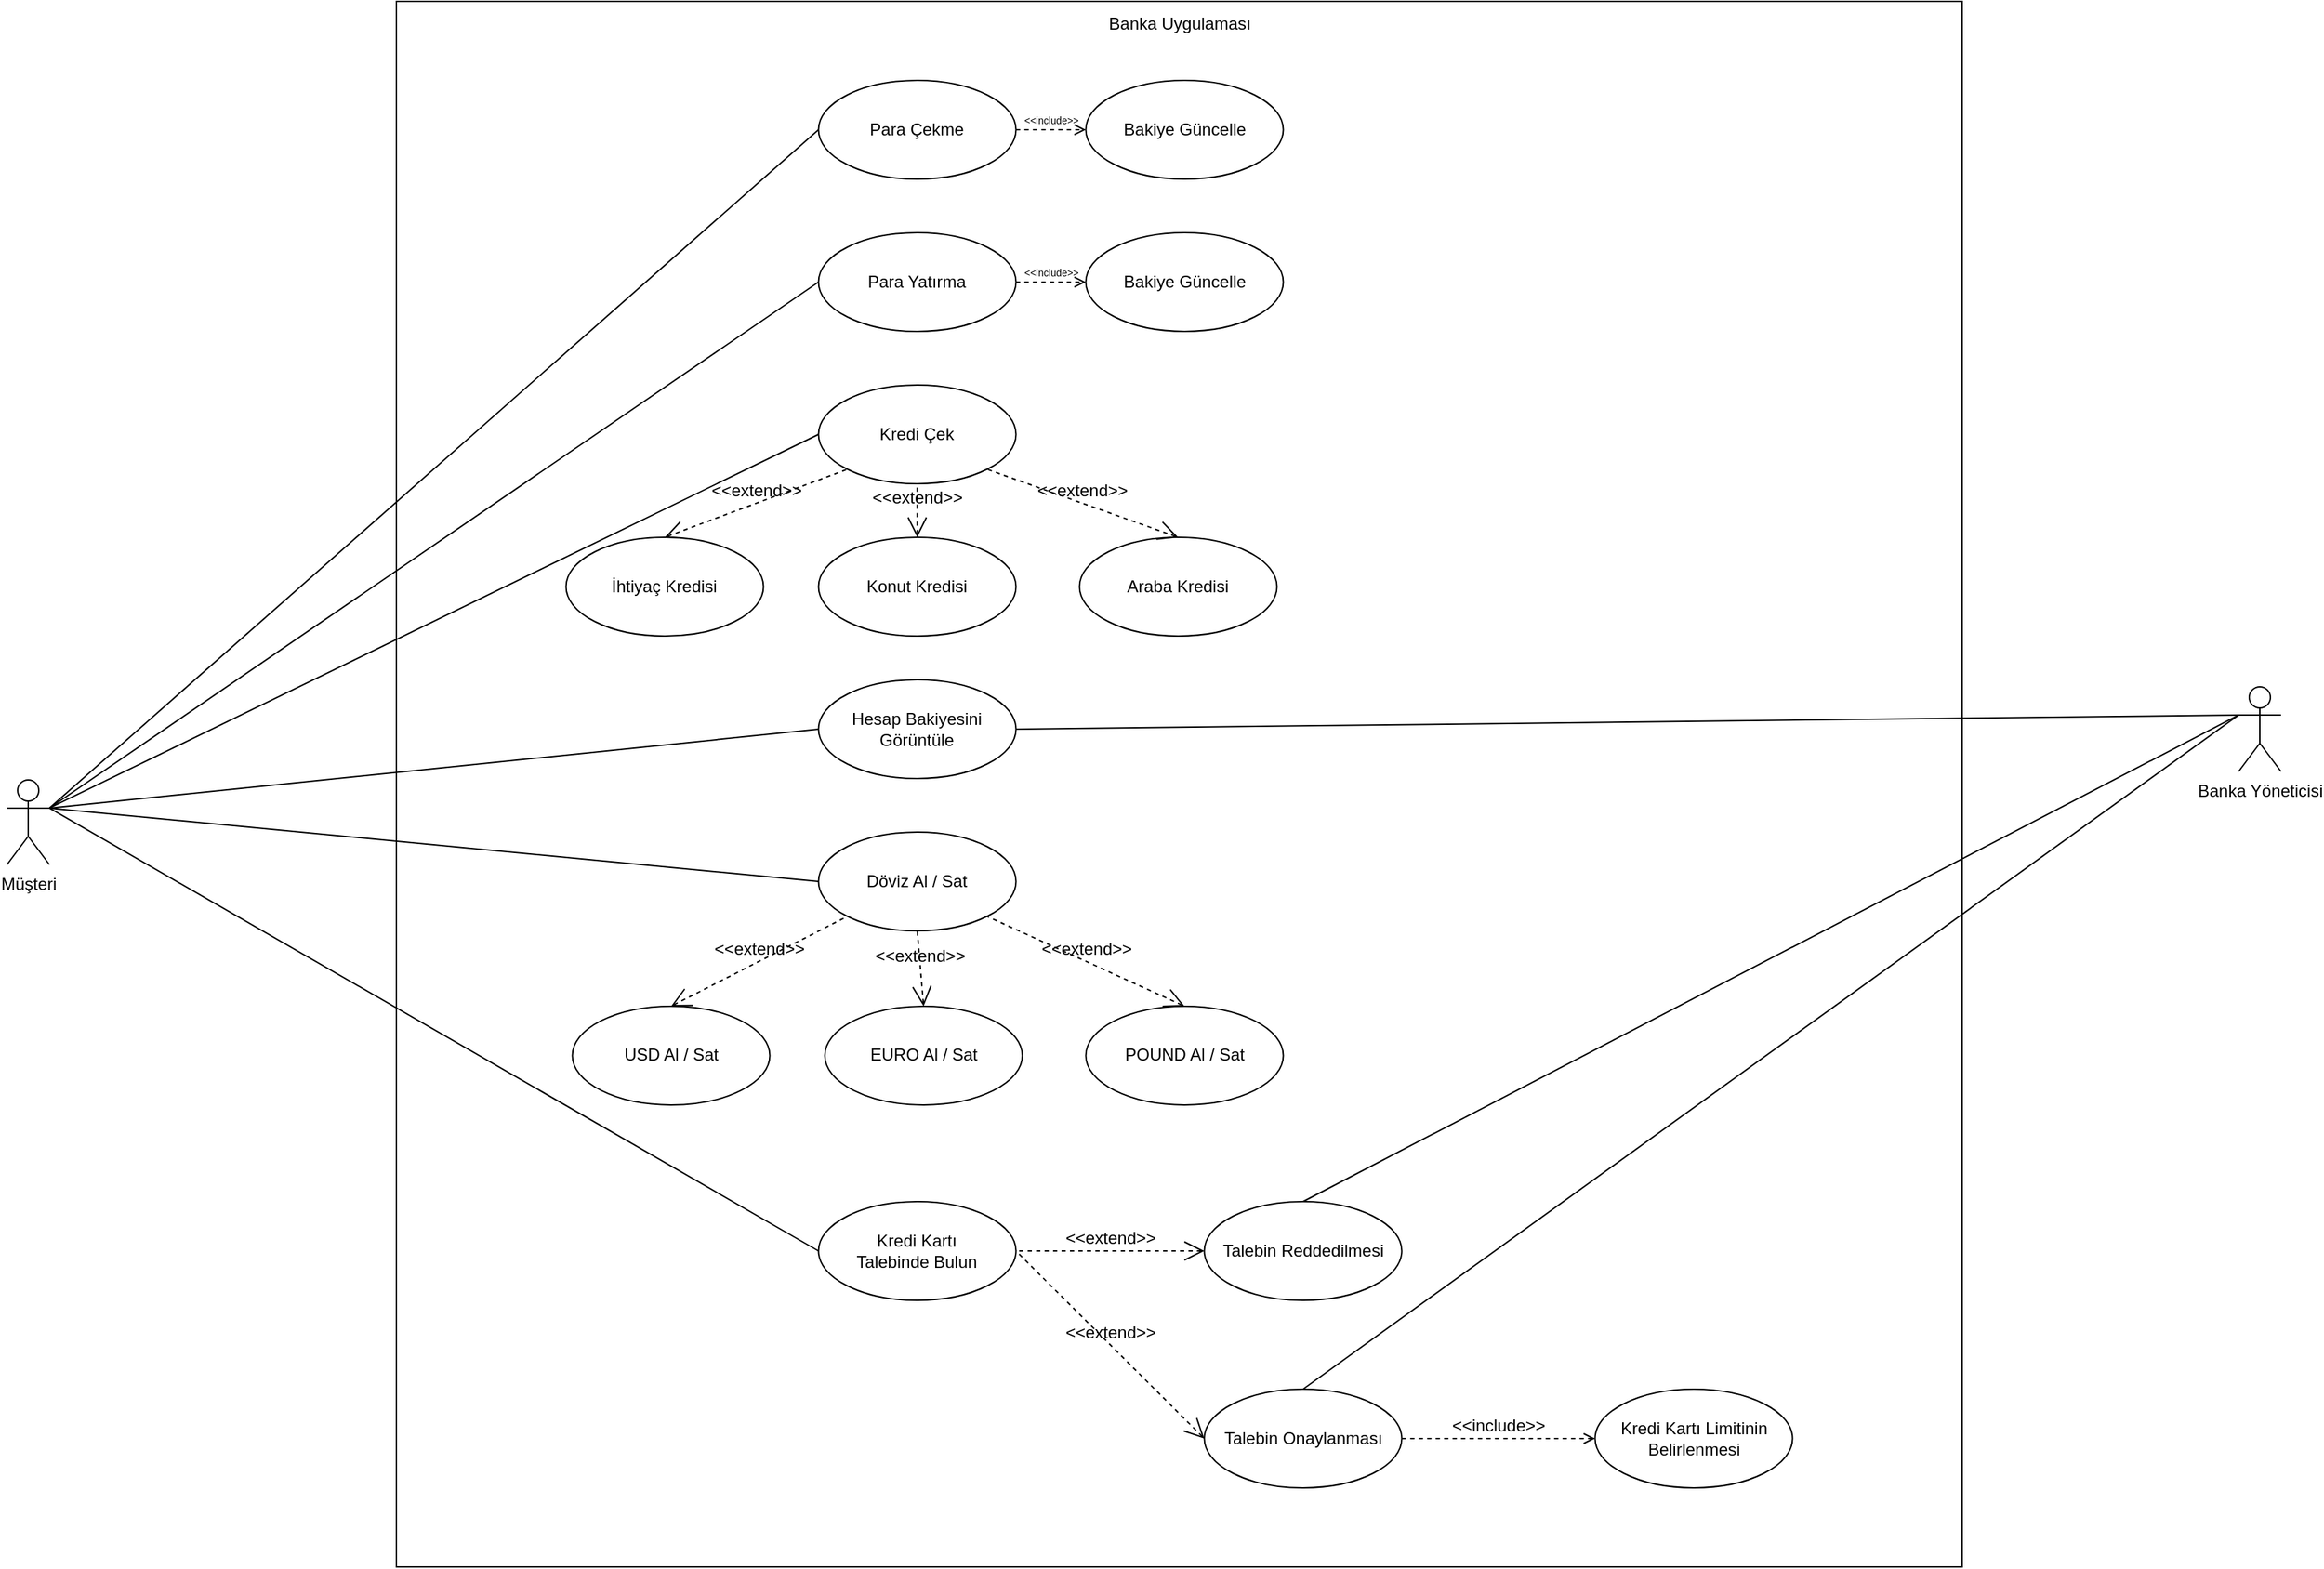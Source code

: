 <mxfile version="18.1.1" type="github">
  <diagram id="D0PdzbdS5ywPubtTMObV" name="Page-1">
    <mxGraphModel dx="2905" dy="2885" grid="0" gridSize="10" guides="1" tooltips="1" connect="1" arrows="1" fold="1" page="0" pageScale="1" pageWidth="827" pageHeight="1169" math="0" shadow="0">
      <root>
        <mxCell id="0" />
        <mxCell id="1" parent="0" />
        <mxCell id="44_cvx2aGd4Uje0POpSN-17" value="" style="whiteSpace=wrap;html=1;aspect=fixed;fontSize=12;" vertex="1" parent="1">
          <mxGeometry x="-49" y="-812" width="1110" height="1110" as="geometry" />
        </mxCell>
        <mxCell id="44_cvx2aGd4Uje0POpSN-11" value="Müşteri" style="shape=umlActor;html=1;verticalLabelPosition=bottom;verticalAlign=top;align=center;fontSize=12;" vertex="1" parent="1">
          <mxGeometry x="-325" y="-260" width="30" height="60" as="geometry" />
        </mxCell>
        <mxCell id="44_cvx2aGd4Uje0POpSN-12" value="Kredi Çek" style="ellipse;whiteSpace=wrap;html=1;fontSize=12;" vertex="1" parent="1">
          <mxGeometry x="250.25" y="-540" width="140" height="70" as="geometry" />
        </mxCell>
        <mxCell id="44_cvx2aGd4Uje0POpSN-13" value="&amp;lt;&amp;lt;extend&amp;gt;&amp;gt;" style="edgeStyle=none;html=1;startArrow=open;endArrow=none;startSize=12;verticalAlign=bottom;dashed=1;labelBackgroundColor=none;rounded=0;fontSize=12;entryX=0;entryY=1;entryDx=0;entryDy=0;exitX=0.5;exitY=0;exitDx=0;exitDy=0;" edge="1" parent="1" source="44_cvx2aGd4Uje0POpSN-25" target="44_cvx2aGd4Uje0POpSN-12">
          <mxGeometry width="160" relative="1" as="geometry">
            <mxPoint x="107.25" y="-468" as="sourcePoint" />
            <mxPoint x="267.25" y="-468" as="targetPoint" />
          </mxGeometry>
        </mxCell>
        <mxCell id="44_cvx2aGd4Uje0POpSN-14" value="&amp;lt;&amp;lt;include&amp;gt;&amp;gt;" style="edgeStyle=none;html=1;endArrow=open;verticalAlign=bottom;dashed=1;labelBackgroundColor=none;rounded=0;fontSize=7;exitX=1;exitY=0.5;exitDx=0;exitDy=0;entryX=0;entryY=0.5;entryDx=0;entryDy=0;" edge="1" parent="1" source="44_cvx2aGd4Uje0POpSN-35" target="44_cvx2aGd4Uje0POpSN-58">
          <mxGeometry width="160" relative="1" as="geometry">
            <mxPoint x="537.75" y="-910" as="sourcePoint" />
            <mxPoint x="697.75" y="-910" as="targetPoint" />
          </mxGeometry>
        </mxCell>
        <mxCell id="44_cvx2aGd4Uje0POpSN-18" value="Banka Uygulaması" style="text;html=1;align=center;verticalAlign=middle;resizable=0;points=[];autosize=1;fontSize=12;" vertex="1" parent="1">
          <mxGeometry x="450.5" y="-805" width="111" height="18" as="geometry" />
        </mxCell>
        <mxCell id="44_cvx2aGd4Uje0POpSN-25" value="İhtiyaç Kredisi" style="ellipse;whiteSpace=wrap;html=1;fontSize=12;" vertex="1" parent="1">
          <mxGeometry x="71.25" y="-432" width="140" height="70" as="geometry" />
        </mxCell>
        <mxCell id="44_cvx2aGd4Uje0POpSN-26" value="Konut Kredisi" style="ellipse;whiteSpace=wrap;html=1;fontSize=12;" vertex="1" parent="1">
          <mxGeometry x="250.25" y="-432" width="140" height="70" as="geometry" />
        </mxCell>
        <mxCell id="44_cvx2aGd4Uje0POpSN-27" value="Araba Kredisi" style="ellipse;whiteSpace=wrap;html=1;fontSize=12;" vertex="1" parent="1">
          <mxGeometry x="435.25" y="-432" width="140" height="70" as="geometry" />
        </mxCell>
        <mxCell id="44_cvx2aGd4Uje0POpSN-29" value="" style="endArrow=none;html=1;rounded=0;fontSize=12;exitX=1;exitY=0.333;exitDx=0;exitDy=0;exitPerimeter=0;entryX=0;entryY=0.5;entryDx=0;entryDy=0;" edge="1" parent="1" source="44_cvx2aGd4Uje0POpSN-11" target="44_cvx2aGd4Uje0POpSN-12">
          <mxGeometry width="50" height="50" relative="1" as="geometry">
            <mxPoint x="256" y="-516" as="sourcePoint" />
            <mxPoint x="306" y="-566" as="targetPoint" />
          </mxGeometry>
        </mxCell>
        <mxCell id="44_cvx2aGd4Uje0POpSN-33" value="&amp;lt;&amp;lt;extend&amp;gt;&amp;gt;" style="edgeStyle=none;html=1;startArrow=open;endArrow=none;startSize=12;verticalAlign=bottom;dashed=1;labelBackgroundColor=none;rounded=0;fontSize=12;entryX=0.5;entryY=1;entryDx=0;entryDy=0;exitX=0.5;exitY=0;exitDx=0;exitDy=0;" edge="1" parent="1" source="44_cvx2aGd4Uje0POpSN-26" target="44_cvx2aGd4Uje0POpSN-12">
          <mxGeometry width="160" relative="1" as="geometry">
            <mxPoint x="151.25" y="-422" as="sourcePoint" />
            <mxPoint x="247.331" y="-498.464" as="targetPoint" />
          </mxGeometry>
        </mxCell>
        <mxCell id="44_cvx2aGd4Uje0POpSN-34" value="&amp;lt;&amp;lt;extend&amp;gt;&amp;gt;" style="edgeStyle=none;html=1;startArrow=open;endArrow=none;startSize=12;verticalAlign=bottom;dashed=1;labelBackgroundColor=none;rounded=0;fontSize=12;entryX=1;entryY=1;entryDx=0;entryDy=0;exitX=0.5;exitY=0;exitDx=0;exitDy=0;" edge="1" parent="1" source="44_cvx2aGd4Uje0POpSN-27" target="44_cvx2aGd4Uje0POpSN-12">
          <mxGeometry width="160" relative="1" as="geometry">
            <mxPoint x="423.25" y="-448.5" as="sourcePoint" />
            <mxPoint x="390.25" y="-514.5" as="targetPoint" />
          </mxGeometry>
        </mxCell>
        <mxCell id="44_cvx2aGd4Uje0POpSN-35" value="Para Çekme" style="ellipse;whiteSpace=wrap;html=1;fontSize=12;" vertex="1" parent="1">
          <mxGeometry x="250.25" y="-756" width="140" height="70" as="geometry" />
        </mxCell>
        <mxCell id="44_cvx2aGd4Uje0POpSN-36" value="Para Yatırma" style="ellipse;whiteSpace=wrap;html=1;fontSize=12;" vertex="1" parent="1">
          <mxGeometry x="250.25" y="-648" width="140" height="70" as="geometry" />
        </mxCell>
        <mxCell id="44_cvx2aGd4Uje0POpSN-38" value="Banka Yöneticisi" style="shape=umlActor;html=1;verticalLabelPosition=bottom;verticalAlign=top;align=center;fontSize=12;" vertex="1" parent="1">
          <mxGeometry x="1257" y="-326" width="30" height="60" as="geometry" />
        </mxCell>
        <mxCell id="44_cvx2aGd4Uje0POpSN-39" value="Hesap Bakiyesini Görüntüle" style="ellipse;whiteSpace=wrap;html=1;fontSize=12;" vertex="1" parent="1">
          <mxGeometry x="250.25" y="-331" width="140" height="70" as="geometry" />
        </mxCell>
        <mxCell id="44_cvx2aGd4Uje0POpSN-40" value="Döviz Al / Sat" style="ellipse;whiteSpace=wrap;html=1;fontSize=12;" vertex="1" parent="1">
          <mxGeometry x="250.25" y="-223" width="140" height="70" as="geometry" />
        </mxCell>
        <mxCell id="44_cvx2aGd4Uje0POpSN-43" value="&amp;lt;&amp;lt;extend&amp;gt;&amp;gt;" style="edgeStyle=none;html=1;startArrow=open;endArrow=none;startSize=12;verticalAlign=bottom;dashed=1;labelBackgroundColor=none;rounded=0;fontSize=12;entryX=0;entryY=1;entryDx=0;entryDy=0;exitX=0.5;exitY=0;exitDx=0;exitDy=0;" edge="1" parent="1" source="44_cvx2aGd4Uje0POpSN-44" target="44_cvx2aGd4Uje0POpSN-40">
          <mxGeometry width="160" relative="1" as="geometry">
            <mxPoint x="111.75" y="-135.54" as="sourcePoint" />
            <mxPoint x="274.831" y="-148.004" as="targetPoint" />
          </mxGeometry>
        </mxCell>
        <mxCell id="44_cvx2aGd4Uje0POpSN-44" value="USD Al / Sat" style="ellipse;whiteSpace=wrap;html=1;fontSize=12;" vertex="1" parent="1">
          <mxGeometry x="75.75" y="-99.54" width="140" height="70" as="geometry" />
        </mxCell>
        <mxCell id="44_cvx2aGd4Uje0POpSN-45" value="EURO Al / Sat" style="ellipse;whiteSpace=wrap;html=1;fontSize=12;" vertex="1" parent="1">
          <mxGeometry x="254.75" y="-99.54" width="140" height="70" as="geometry" />
        </mxCell>
        <mxCell id="44_cvx2aGd4Uje0POpSN-46" value="POUND Al / Sat" style="ellipse;whiteSpace=wrap;html=1;fontSize=12;" vertex="1" parent="1">
          <mxGeometry x="439.75" y="-99.54" width="140" height="70" as="geometry" />
        </mxCell>
        <mxCell id="44_cvx2aGd4Uje0POpSN-47" value="&amp;lt;&amp;lt;extend&amp;gt;&amp;gt;" style="edgeStyle=none;html=1;startArrow=open;endArrow=none;startSize=12;verticalAlign=bottom;dashed=1;labelBackgroundColor=none;rounded=0;fontSize=12;entryX=0.5;entryY=1;entryDx=0;entryDy=0;exitX=0.5;exitY=0;exitDx=0;exitDy=0;" edge="1" parent="1" source="44_cvx2aGd4Uje0POpSN-45" target="44_cvx2aGd4Uje0POpSN-40">
          <mxGeometry width="160" relative="1" as="geometry">
            <mxPoint x="155.75" y="-89.54" as="sourcePoint" />
            <mxPoint x="324.75" y="-137.54" as="targetPoint" />
          </mxGeometry>
        </mxCell>
        <mxCell id="44_cvx2aGd4Uje0POpSN-48" value="&amp;lt;&amp;lt;extend&amp;gt;&amp;gt;" style="edgeStyle=none;html=1;startArrow=open;endArrow=none;startSize=12;verticalAlign=bottom;dashed=1;labelBackgroundColor=none;rounded=0;fontSize=12;entryX=1;entryY=1;entryDx=0;entryDy=0;exitX=0.5;exitY=0;exitDx=0;exitDy=0;" edge="1" parent="1" source="44_cvx2aGd4Uje0POpSN-46" target="44_cvx2aGd4Uje0POpSN-40">
          <mxGeometry width="160" relative="1" as="geometry">
            <mxPoint x="427.75" y="-116.04" as="sourcePoint" />
            <mxPoint x="374.669" y="-148.004" as="targetPoint" />
          </mxGeometry>
        </mxCell>
        <mxCell id="44_cvx2aGd4Uje0POpSN-49" value="" style="endArrow=none;html=1;rounded=0;fontSize=12;exitX=1;exitY=0.333;exitDx=0;exitDy=0;exitPerimeter=0;entryX=0;entryY=0.5;entryDx=0;entryDy=0;" edge="1" parent="1" source="44_cvx2aGd4Uje0POpSN-11" target="44_cvx2aGd4Uje0POpSN-35">
          <mxGeometry width="50" height="50" relative="1" as="geometry">
            <mxPoint x="81" y="-625" as="sourcePoint" />
            <mxPoint x="131" y="-675" as="targetPoint" />
          </mxGeometry>
        </mxCell>
        <mxCell id="44_cvx2aGd4Uje0POpSN-50" value="" style="endArrow=none;html=1;rounded=0;fontSize=12;exitX=1;exitY=0.333;exitDx=0;exitDy=0;exitPerimeter=0;entryX=0;entryY=0.5;entryDx=0;entryDy=0;" edge="1" parent="1" source="44_cvx2aGd4Uje0POpSN-11" target="44_cvx2aGd4Uje0POpSN-36">
          <mxGeometry width="50" height="50" relative="1" as="geometry">
            <mxPoint x="-88" y="-386.5" as="sourcePoint" />
            <mxPoint x="313.5" y="-695" as="targetPoint" />
          </mxGeometry>
        </mxCell>
        <mxCell id="44_cvx2aGd4Uje0POpSN-52" value="" style="endArrow=none;html=1;rounded=0;fontSize=12;entryX=0;entryY=0.5;entryDx=0;entryDy=0;exitX=1;exitY=0.333;exitDx=0;exitDy=0;exitPerimeter=0;" edge="1" parent="1" source="44_cvx2aGd4Uje0POpSN-11" target="44_cvx2aGd4Uje0POpSN-39">
          <mxGeometry width="50" height="50" relative="1" as="geometry">
            <mxPoint x="222" y="-229" as="sourcePoint" />
            <mxPoint x="272" y="-279" as="targetPoint" />
          </mxGeometry>
        </mxCell>
        <mxCell id="44_cvx2aGd4Uje0POpSN-54" value="" style="endArrow=none;html=1;rounded=0;fontSize=12;exitX=1;exitY=0.333;exitDx=0;exitDy=0;exitPerimeter=0;entryX=0;entryY=0.5;entryDx=0;entryDy=0;" edge="1" parent="1" source="44_cvx2aGd4Uje0POpSN-11" target="44_cvx2aGd4Uje0POpSN-40">
          <mxGeometry width="50" height="50" relative="1" as="geometry">
            <mxPoint x="-88" y="-386.5" as="sourcePoint" />
            <mxPoint x="313.5" y="-270" as="targetPoint" />
          </mxGeometry>
        </mxCell>
        <mxCell id="44_cvx2aGd4Uje0POpSN-55" value="" style="endArrow=none;html=1;rounded=0;fontSize=12;exitX=1;exitY=0.5;exitDx=0;exitDy=0;entryX=0;entryY=0.333;entryDx=0;entryDy=0;entryPerimeter=0;" edge="1" parent="1" source="44_cvx2aGd4Uje0POpSN-39" target="44_cvx2aGd4Uje0POpSN-38">
          <mxGeometry width="50" height="50" relative="1" as="geometry">
            <mxPoint x="512" y="-525" as="sourcePoint" />
            <mxPoint x="562" y="-575" as="targetPoint" />
          </mxGeometry>
        </mxCell>
        <mxCell id="44_cvx2aGd4Uje0POpSN-57" value="Bakiye Güncelle&lt;span style=&quot;color: rgba(0, 0, 0, 0); font-family: monospace; font-size: 0px; text-align: start;&quot;&gt;%3CmxGraphModel%3E%3Croot%3E%3CmxCell%20id%3D%220%22%2F%3E%3CmxCell%20id%3D%221%22%20parent%3D%220%22%2F%3E%3CmxCell%20id%3D%222%22%20value%3D%22Para%20Yat%C4%B1rma%22%20style%3D%22ellipse%3BwhiteSpace%3Dwrap%3Bhtml%3D1%3BfontSize%3D12%3B%22%20vertex%3D%221%22%20parent%3D%221%22%3E%3CmxGeometry%20x%3D%22303.5%22%20y%3D%22-632%22%20width%3D%22140%22%20height%3D%2270%22%20as%3D%22geometry%22%2F%3E%3C%2FmxCell%3E%3C%2Froot%3E%3C%2FmxGraphModel%3E&lt;/span&gt;" style="ellipse;whiteSpace=wrap;html=1;fontSize=12;" vertex="1" parent="1">
          <mxGeometry x="439.75" y="-648" width="140" height="70" as="geometry" />
        </mxCell>
        <mxCell id="44_cvx2aGd4Uje0POpSN-58" value="Bakiye Güncelle&lt;span style=&quot;color: rgba(0, 0, 0, 0); font-family: monospace; font-size: 0px; text-align: start;&quot;&gt;%3CmxGraphModel%3E%3Croot%3E%3CmxCell%20id%3D%220%22%2F%3E%3CmxCell%20id%3D%221%22%20parent%3D%220%22%2F%3E%3CmxCell%20id%3D%222%22%20value%3D%22Para%20Yat%C4%B1rma%22%20style%3D%22ellipse%3BwhiteSpace%3Dwrap%3Bhtml%3D1%3BfontSize%3D12%3B%22%20vertex%3D%221%22%20parent%3D%221%22%3E%3CmxGeometry%20x%3D%22303.5%22%20y%3D%22-632%22%20width%3D%22140%22%20height%3D%2270%22%20as%3D%22geometry%22%2F%3E%3C%2FmxCell%3E%3C%2Froot%3E%3C%2FmxGraphModel%3E&lt;/span&gt;" style="ellipse;whiteSpace=wrap;html=1;fontSize=12;" vertex="1" parent="1">
          <mxGeometry x="439.75" y="-756" width="140" height="70" as="geometry" />
        </mxCell>
        <mxCell id="44_cvx2aGd4Uje0POpSN-59" value="&amp;lt;&amp;lt;include&amp;gt;&amp;gt;" style="edgeStyle=none;html=1;endArrow=open;verticalAlign=bottom;dashed=1;labelBackgroundColor=none;rounded=0;fontSize=7;exitX=1;exitY=0.5;exitDx=0;exitDy=0;entryX=0;entryY=0.5;entryDx=0;entryDy=0;" edge="1" parent="1" source="44_cvx2aGd4Uje0POpSN-36" target="44_cvx2aGd4Uje0POpSN-57">
          <mxGeometry width="160" relative="1" as="geometry">
            <mxPoint x="400.25" y="-711" as="sourcePoint" />
            <mxPoint x="449.75" y="-711" as="targetPoint" />
          </mxGeometry>
        </mxCell>
        <mxCell id="44_cvx2aGd4Uje0POpSN-61" value="Kredi Kartı&lt;br&gt;Talebinde Bulun" style="ellipse;whiteSpace=wrap;html=1;fontSize=12;" vertex="1" parent="1">
          <mxGeometry x="250.25" y="39" width="140" height="70" as="geometry" />
        </mxCell>
        <mxCell id="44_cvx2aGd4Uje0POpSN-62" value="Talebin Onaylanması" style="ellipse;whiteSpace=wrap;html=1;fontSize=12;" vertex="1" parent="1">
          <mxGeometry x="523.75" y="172" width="140" height="70" as="geometry" />
        </mxCell>
        <mxCell id="44_cvx2aGd4Uje0POpSN-63" value="Kredi Kartı Limitinin Belirlenmesi" style="ellipse;whiteSpace=wrap;html=1;fontSize=12;" vertex="1" parent="1">
          <mxGeometry x="800.75" y="172" width="140" height="70" as="geometry" />
        </mxCell>
        <mxCell id="44_cvx2aGd4Uje0POpSN-64" value="Talebin Reddedilmesi" style="ellipse;whiteSpace=wrap;html=1;fontSize=12;" vertex="1" parent="1">
          <mxGeometry x="523.75" y="39" width="140" height="70" as="geometry" />
        </mxCell>
        <mxCell id="44_cvx2aGd4Uje0POpSN-66" value="" style="endArrow=none;html=1;rounded=0;fontSize=12;entryX=1;entryY=0.333;entryDx=0;entryDy=0;entryPerimeter=0;exitX=0;exitY=0.5;exitDx=0;exitDy=0;" edge="1" parent="1" source="44_cvx2aGd4Uje0POpSN-61" target="44_cvx2aGd4Uje0POpSN-11">
          <mxGeometry width="50" height="50" relative="1" as="geometry">
            <mxPoint x="110" y="182" as="sourcePoint" />
            <mxPoint x="160" y="132" as="targetPoint" />
          </mxGeometry>
        </mxCell>
        <mxCell id="44_cvx2aGd4Uje0POpSN-67" value="&amp;lt;&amp;lt;extend&amp;gt;&amp;gt;" style="edgeStyle=none;html=1;startArrow=open;endArrow=none;startSize=12;verticalAlign=bottom;dashed=1;labelBackgroundColor=none;rounded=0;fontSize=12;entryX=1;entryY=0.5;entryDx=0;entryDy=0;exitX=0;exitY=0.5;exitDx=0;exitDy=0;" edge="1" parent="1" source="44_cvx2aGd4Uje0POpSN-62" target="44_cvx2aGd4Uje0POpSN-61">
          <mxGeometry width="160" relative="1" as="geometry">
            <mxPoint x="241.75" y="-90" as="sourcePoint" />
            <mxPoint x="401.75" y="-90" as="targetPoint" />
          </mxGeometry>
        </mxCell>
        <mxCell id="44_cvx2aGd4Uje0POpSN-68" value="&amp;lt;&amp;lt;extend&amp;gt;&amp;gt;" style="edgeStyle=none;html=1;startArrow=open;endArrow=none;startSize=12;verticalAlign=bottom;dashed=1;labelBackgroundColor=none;rounded=0;fontSize=12;entryX=1;entryY=0.5;entryDx=0;entryDy=0;exitX=0;exitY=0.5;exitDx=0;exitDy=0;" edge="1" parent="1" source="44_cvx2aGd4Uje0POpSN-64" target="44_cvx2aGd4Uje0POpSN-61">
          <mxGeometry width="160" relative="1" as="geometry">
            <mxPoint x="241.75" y="-90" as="sourcePoint" />
            <mxPoint x="401.75" y="-90" as="targetPoint" />
          </mxGeometry>
        </mxCell>
        <mxCell id="44_cvx2aGd4Uje0POpSN-69" value="&amp;lt;&amp;lt;include&amp;gt;&amp;gt;" style="edgeStyle=none;html=1;endArrow=open;verticalAlign=bottom;dashed=1;labelBackgroundColor=none;rounded=0;fontSize=12;entryX=0;entryY=0.5;entryDx=0;entryDy=0;exitX=1;exitY=0.5;exitDx=0;exitDy=0;" edge="1" parent="1" source="44_cvx2aGd4Uje0POpSN-62" target="44_cvx2aGd4Uje0POpSN-63">
          <mxGeometry width="160" relative="1" as="geometry">
            <mxPoint x="238.75" y="43" as="sourcePoint" />
            <mxPoint x="398.75" y="43" as="targetPoint" />
          </mxGeometry>
        </mxCell>
        <mxCell id="44_cvx2aGd4Uje0POpSN-70" value="" style="edgeStyle=none;html=1;endArrow=none;verticalAlign=bottom;rounded=0;fontSize=12;entryX=0;entryY=0.333;entryDx=0;entryDy=0;entryPerimeter=0;exitX=0.5;exitY=0;exitDx=0;exitDy=0;" edge="1" parent="1" source="44_cvx2aGd4Uje0POpSN-62" target="44_cvx2aGd4Uje0POpSN-38">
          <mxGeometry width="160" relative="1" as="geometry">
            <mxPoint x="1011" y="289" as="sourcePoint" />
            <mxPoint x="1171" y="289" as="targetPoint" />
          </mxGeometry>
        </mxCell>
        <mxCell id="44_cvx2aGd4Uje0POpSN-71" value="" style="edgeStyle=none;html=1;endArrow=none;verticalAlign=bottom;rounded=0;fontSize=12;exitX=0.5;exitY=0;exitDx=0;exitDy=0;entryX=0;entryY=0.333;entryDx=0;entryDy=0;entryPerimeter=0;" edge="1" parent="1" source="44_cvx2aGd4Uje0POpSN-64" target="44_cvx2aGd4Uje0POpSN-38">
          <mxGeometry width="160" relative="1" as="geometry">
            <mxPoint x="1011" y="289" as="sourcePoint" />
            <mxPoint x="1171" y="289" as="targetPoint" />
          </mxGeometry>
        </mxCell>
      </root>
    </mxGraphModel>
  </diagram>
</mxfile>
